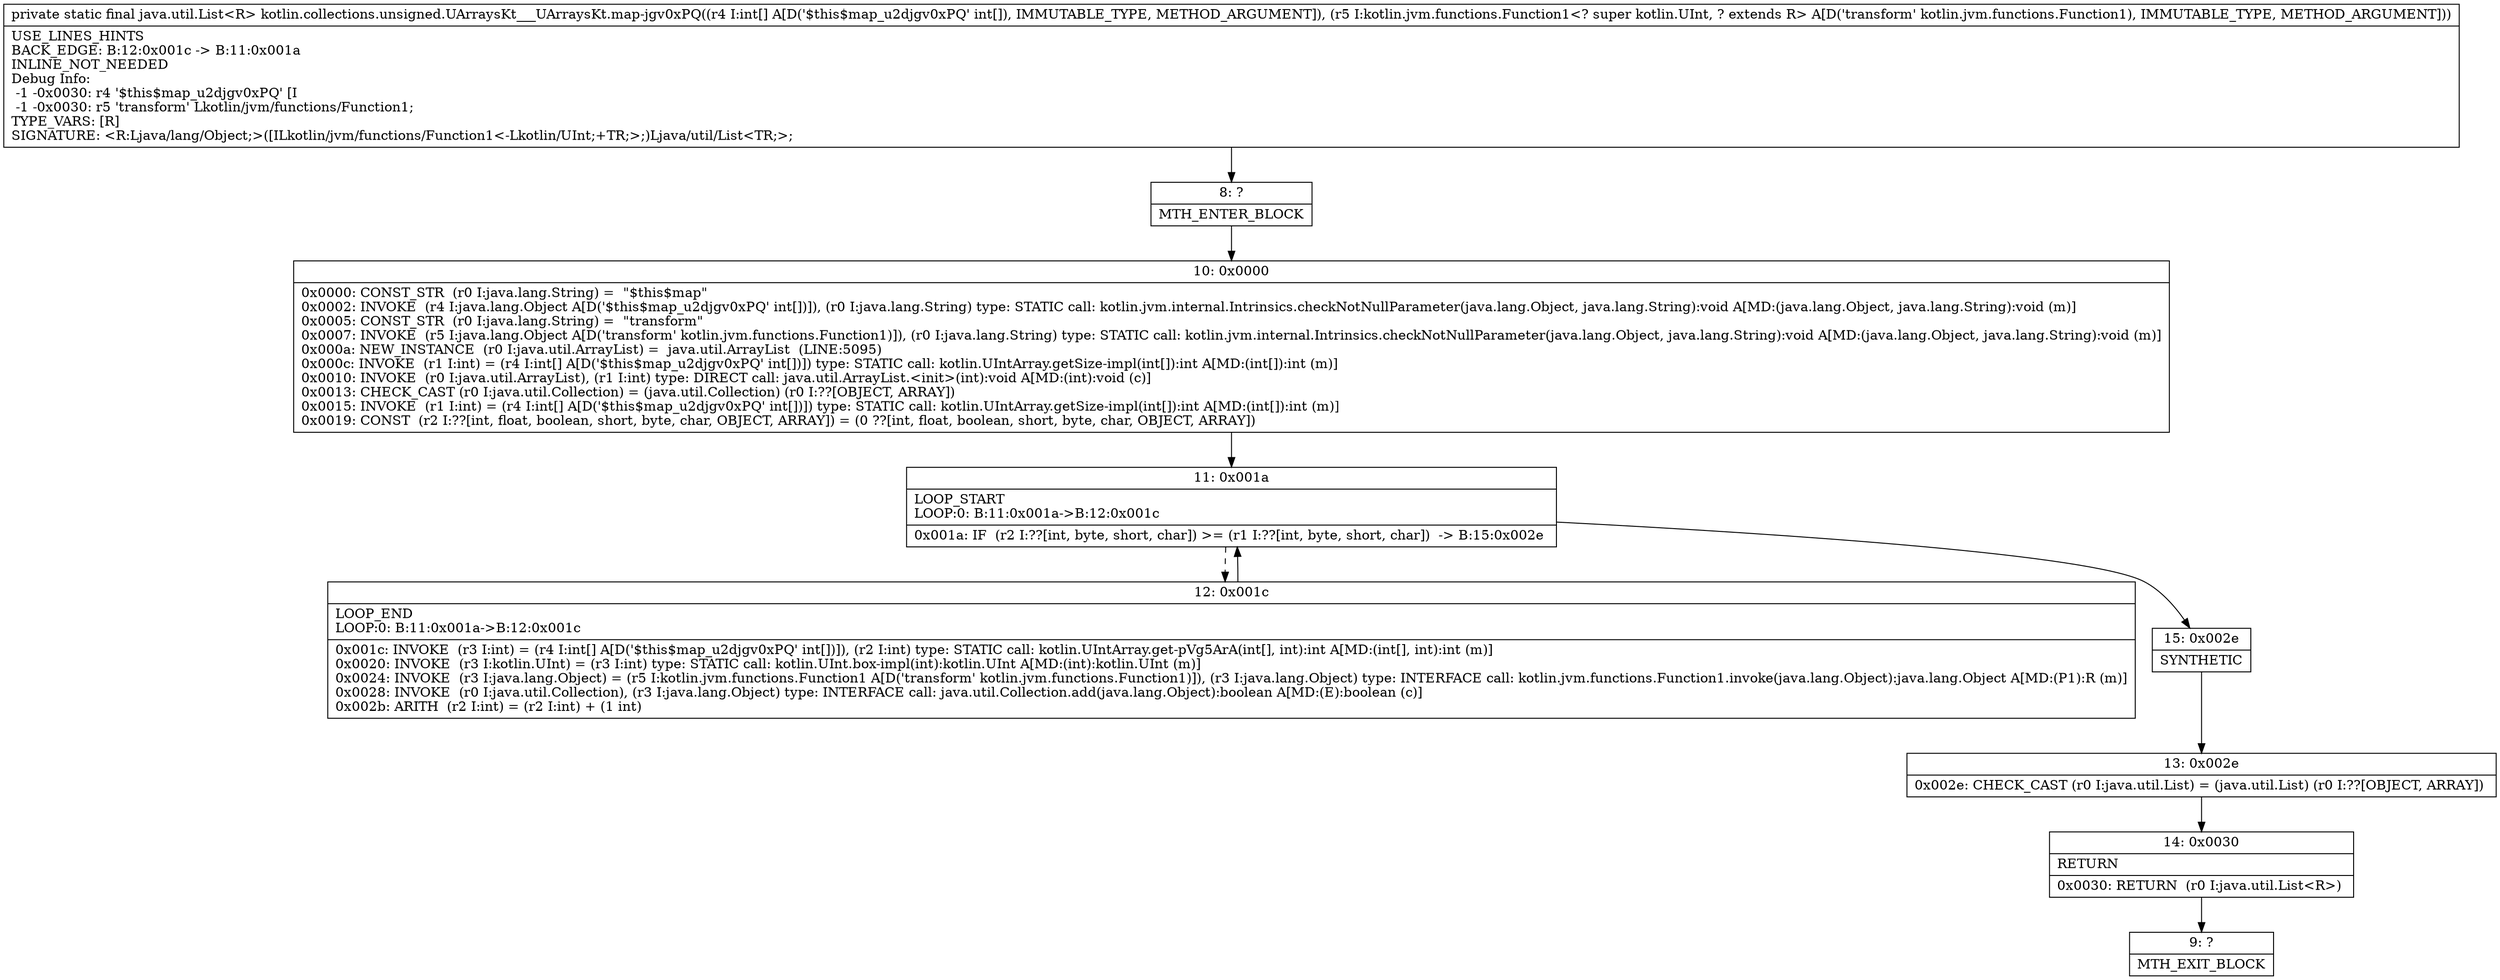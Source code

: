 digraph "CFG forkotlin.collections.unsigned.UArraysKt___UArraysKt.map\-jgv0xPQ([ILkotlin\/jvm\/functions\/Function1;)Ljava\/util\/List;" {
Node_8 [shape=record,label="{8\:\ ?|MTH_ENTER_BLOCK\l}"];
Node_10 [shape=record,label="{10\:\ 0x0000|0x0000: CONST_STR  (r0 I:java.lang.String) =  \"$this$map\" \l0x0002: INVOKE  (r4 I:java.lang.Object A[D('$this$map_u2djgv0xPQ' int[])]), (r0 I:java.lang.String) type: STATIC call: kotlin.jvm.internal.Intrinsics.checkNotNullParameter(java.lang.Object, java.lang.String):void A[MD:(java.lang.Object, java.lang.String):void (m)]\l0x0005: CONST_STR  (r0 I:java.lang.String) =  \"transform\" \l0x0007: INVOKE  (r5 I:java.lang.Object A[D('transform' kotlin.jvm.functions.Function1)]), (r0 I:java.lang.String) type: STATIC call: kotlin.jvm.internal.Intrinsics.checkNotNullParameter(java.lang.Object, java.lang.String):void A[MD:(java.lang.Object, java.lang.String):void (m)]\l0x000a: NEW_INSTANCE  (r0 I:java.util.ArrayList) =  java.util.ArrayList  (LINE:5095)\l0x000c: INVOKE  (r1 I:int) = (r4 I:int[] A[D('$this$map_u2djgv0xPQ' int[])]) type: STATIC call: kotlin.UIntArray.getSize\-impl(int[]):int A[MD:(int[]):int (m)]\l0x0010: INVOKE  (r0 I:java.util.ArrayList), (r1 I:int) type: DIRECT call: java.util.ArrayList.\<init\>(int):void A[MD:(int):void (c)]\l0x0013: CHECK_CAST (r0 I:java.util.Collection) = (java.util.Collection) (r0 I:??[OBJECT, ARRAY]) \l0x0015: INVOKE  (r1 I:int) = (r4 I:int[] A[D('$this$map_u2djgv0xPQ' int[])]) type: STATIC call: kotlin.UIntArray.getSize\-impl(int[]):int A[MD:(int[]):int (m)]\l0x0019: CONST  (r2 I:??[int, float, boolean, short, byte, char, OBJECT, ARRAY]) = (0 ??[int, float, boolean, short, byte, char, OBJECT, ARRAY]) \l}"];
Node_11 [shape=record,label="{11\:\ 0x001a|LOOP_START\lLOOP:0: B:11:0x001a\-\>B:12:0x001c\l|0x001a: IF  (r2 I:??[int, byte, short, char]) \>= (r1 I:??[int, byte, short, char])  \-\> B:15:0x002e \l}"];
Node_12 [shape=record,label="{12\:\ 0x001c|LOOP_END\lLOOP:0: B:11:0x001a\-\>B:12:0x001c\l|0x001c: INVOKE  (r3 I:int) = (r4 I:int[] A[D('$this$map_u2djgv0xPQ' int[])]), (r2 I:int) type: STATIC call: kotlin.UIntArray.get\-pVg5ArA(int[], int):int A[MD:(int[], int):int (m)]\l0x0020: INVOKE  (r3 I:kotlin.UInt) = (r3 I:int) type: STATIC call: kotlin.UInt.box\-impl(int):kotlin.UInt A[MD:(int):kotlin.UInt (m)]\l0x0024: INVOKE  (r3 I:java.lang.Object) = (r5 I:kotlin.jvm.functions.Function1 A[D('transform' kotlin.jvm.functions.Function1)]), (r3 I:java.lang.Object) type: INTERFACE call: kotlin.jvm.functions.Function1.invoke(java.lang.Object):java.lang.Object A[MD:(P1):R (m)]\l0x0028: INVOKE  (r0 I:java.util.Collection), (r3 I:java.lang.Object) type: INTERFACE call: java.util.Collection.add(java.lang.Object):boolean A[MD:(E):boolean (c)]\l0x002b: ARITH  (r2 I:int) = (r2 I:int) + (1 int) \l}"];
Node_15 [shape=record,label="{15\:\ 0x002e|SYNTHETIC\l}"];
Node_13 [shape=record,label="{13\:\ 0x002e|0x002e: CHECK_CAST (r0 I:java.util.List) = (java.util.List) (r0 I:??[OBJECT, ARRAY]) \l}"];
Node_14 [shape=record,label="{14\:\ 0x0030|RETURN\l|0x0030: RETURN  (r0 I:java.util.List\<R\>) \l}"];
Node_9 [shape=record,label="{9\:\ ?|MTH_EXIT_BLOCK\l}"];
MethodNode[shape=record,label="{private static final java.util.List\<R\> kotlin.collections.unsigned.UArraysKt___UArraysKt.map\-jgv0xPQ((r4 I:int[] A[D('$this$map_u2djgv0xPQ' int[]), IMMUTABLE_TYPE, METHOD_ARGUMENT]), (r5 I:kotlin.jvm.functions.Function1\<? super kotlin.UInt, ? extends R\> A[D('transform' kotlin.jvm.functions.Function1), IMMUTABLE_TYPE, METHOD_ARGUMENT]))  | USE_LINES_HINTS\lBACK_EDGE: B:12:0x001c \-\> B:11:0x001a\lINLINE_NOT_NEEDED\lDebug Info:\l  \-1 \-0x0030: r4 '$this$map_u2djgv0xPQ' [I\l  \-1 \-0x0030: r5 'transform' Lkotlin\/jvm\/functions\/Function1;\lTYPE_VARS: [R]\lSIGNATURE: \<R:Ljava\/lang\/Object;\>([ILkotlin\/jvm\/functions\/Function1\<\-Lkotlin\/UInt;+TR;\>;)Ljava\/util\/List\<TR;\>;\l}"];
MethodNode -> Node_8;Node_8 -> Node_10;
Node_10 -> Node_11;
Node_11 -> Node_12[style=dashed];
Node_11 -> Node_15;
Node_12 -> Node_11;
Node_15 -> Node_13;
Node_13 -> Node_14;
Node_14 -> Node_9;
}

